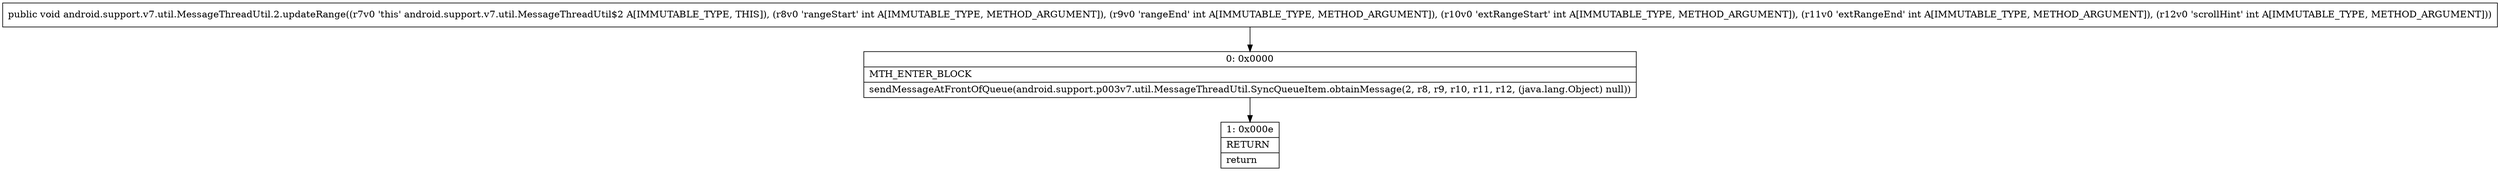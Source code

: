 digraph "CFG forandroid.support.v7.util.MessageThreadUtil.2.updateRange(IIIII)V" {
Node_0 [shape=record,label="{0\:\ 0x0000|MTH_ENTER_BLOCK\l|sendMessageAtFrontOfQueue(android.support.p003v7.util.MessageThreadUtil.SyncQueueItem.obtainMessage(2, r8, r9, r10, r11, r12, (java.lang.Object) null))\l}"];
Node_1 [shape=record,label="{1\:\ 0x000e|RETURN\l|return\l}"];
MethodNode[shape=record,label="{public void android.support.v7.util.MessageThreadUtil.2.updateRange((r7v0 'this' android.support.v7.util.MessageThreadUtil$2 A[IMMUTABLE_TYPE, THIS]), (r8v0 'rangeStart' int A[IMMUTABLE_TYPE, METHOD_ARGUMENT]), (r9v0 'rangeEnd' int A[IMMUTABLE_TYPE, METHOD_ARGUMENT]), (r10v0 'extRangeStart' int A[IMMUTABLE_TYPE, METHOD_ARGUMENT]), (r11v0 'extRangeEnd' int A[IMMUTABLE_TYPE, METHOD_ARGUMENT]), (r12v0 'scrollHint' int A[IMMUTABLE_TYPE, METHOD_ARGUMENT])) }"];
MethodNode -> Node_0;
Node_0 -> Node_1;
}

